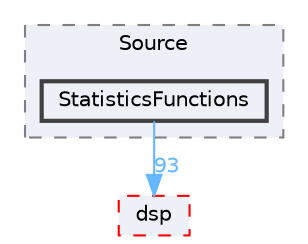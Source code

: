 digraph "Face_Access_inferencing/src/edge-impulse-sdk/CMSIS/DSP/Source/StatisticsFunctions"
{
 // LATEX_PDF_SIZE
  bgcolor="transparent";
  edge [fontname=Helvetica,fontsize=10,labelfontname=Helvetica,labelfontsize=10];
  node [fontname=Helvetica,fontsize=10,shape=box,height=0.2,width=0.4];
  compound=true
  subgraph clusterdir_a34b64d58c1ca2c3bdef56c2ed709e8e {
    graph [ bgcolor="#edf0f7", pencolor="grey50", label="Source", fontname=Helvetica,fontsize=10 style="filled,dashed", URL="dir_a34b64d58c1ca2c3bdef56c2ed709e8e.html",tooltip=""]
  dir_478b01c64c3fbf86d60a7f633fa11373 [label="StatisticsFunctions", fillcolor="#edf0f7", color="grey25", style="filled,bold", URL="dir_478b01c64c3fbf86d60a7f633fa11373.html",tooltip=""];
  }
  dir_886b43ea9b160eca43e3ca1bc455c6fc [label="dsp", fillcolor="#edf0f7", color="red", style="filled,dashed", URL="dir_886b43ea9b160eca43e3ca1bc455c6fc.html",tooltip=""];
  dir_478b01c64c3fbf86d60a7f633fa11373->dir_886b43ea9b160eca43e3ca1bc455c6fc [headlabel="93", labeldistance=1.5 headhref="dir_000307_000084.html" href="dir_000307_000084.html" color="steelblue1" fontcolor="steelblue1"];
}
